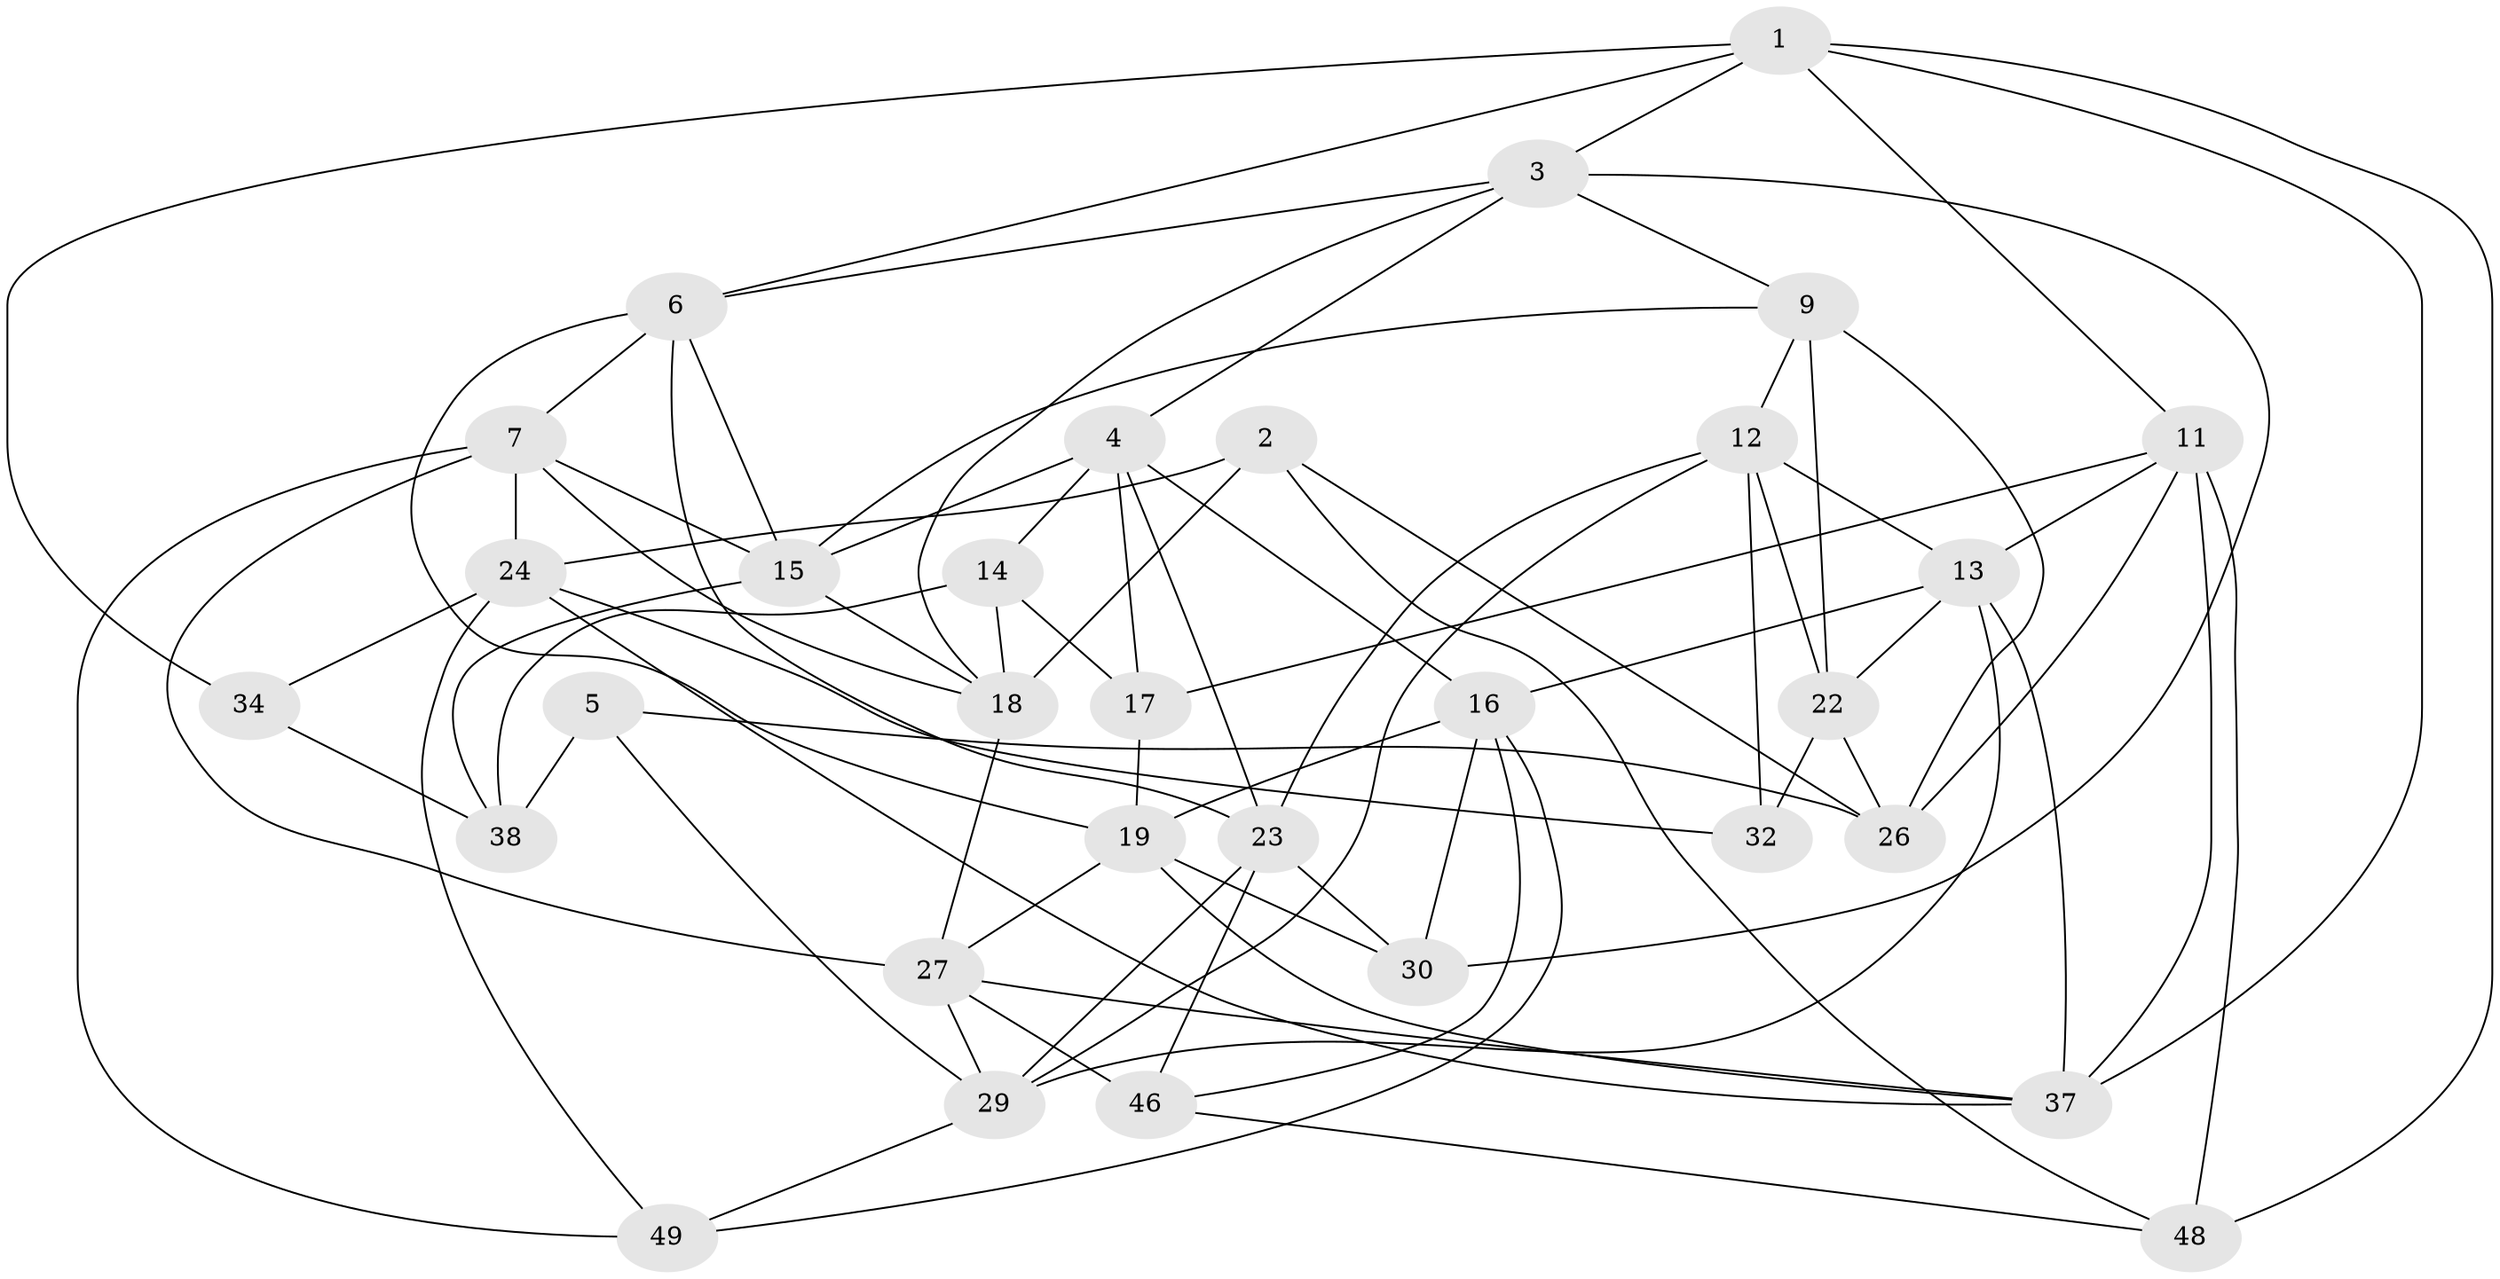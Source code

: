 // Generated by graph-tools (version 1.1) at 2025/52/02/27/25 19:52:35]
// undirected, 31 vertices, 79 edges
graph export_dot {
graph [start="1"]
  node [color=gray90,style=filled];
  1 [super="+42"];
  2;
  3 [super="+21"];
  4 [super="+39"];
  5;
  6 [super="+10"];
  7 [super="+8"];
  9 [super="+31"];
  11 [super="+35"];
  12 [super="+25"];
  13 [super="+28"];
  14;
  15 [super="+52"];
  16 [super="+40"];
  17;
  18 [super="+47"];
  19 [super="+20"];
  22 [super="+45"];
  23 [super="+33"];
  24 [super="+43"];
  26 [super="+51"];
  27 [super="+50"];
  29 [super="+36"];
  30;
  32;
  34;
  37 [super="+41"];
  38 [super="+44"];
  46;
  48;
  49;
  1 -- 34;
  1 -- 11;
  1 -- 37;
  1 -- 48;
  1 -- 3;
  1 -- 6;
  2 -- 48;
  2 -- 24;
  2 -- 26;
  2 -- 18;
  3 -- 6;
  3 -- 18;
  3 -- 9;
  3 -- 4;
  3 -- 30;
  4 -- 14;
  4 -- 23;
  4 -- 16;
  4 -- 17;
  4 -- 15;
  5 -- 38 [weight=2];
  5 -- 26;
  5 -- 29;
  6 -- 19;
  6 -- 23;
  6 -- 7;
  6 -- 15;
  7 -- 49;
  7 -- 24;
  7 -- 18;
  7 -- 15;
  7 -- 27;
  9 -- 15;
  9 -- 26 [weight=2];
  9 -- 12;
  9 -- 22;
  11 -- 37;
  11 -- 48;
  11 -- 17;
  11 -- 26;
  11 -- 13;
  12 -- 32;
  12 -- 22;
  12 -- 23;
  12 -- 29;
  12 -- 13;
  13 -- 16;
  13 -- 29;
  13 -- 37;
  13 -- 22;
  14 -- 17;
  14 -- 38;
  14 -- 18;
  15 -- 38;
  15 -- 18;
  16 -- 49;
  16 -- 30;
  16 -- 46;
  16 -- 19;
  17 -- 19;
  18 -- 27;
  19 -- 30;
  19 -- 27;
  19 -- 37;
  22 -- 32 [weight=2];
  22 -- 26;
  23 -- 46;
  23 -- 29;
  23 -- 30;
  24 -- 49;
  24 -- 32;
  24 -- 34;
  24 -- 37;
  27 -- 46;
  27 -- 29;
  27 -- 37;
  29 -- 49;
  34 -- 38 [weight=2];
  46 -- 48;
}
